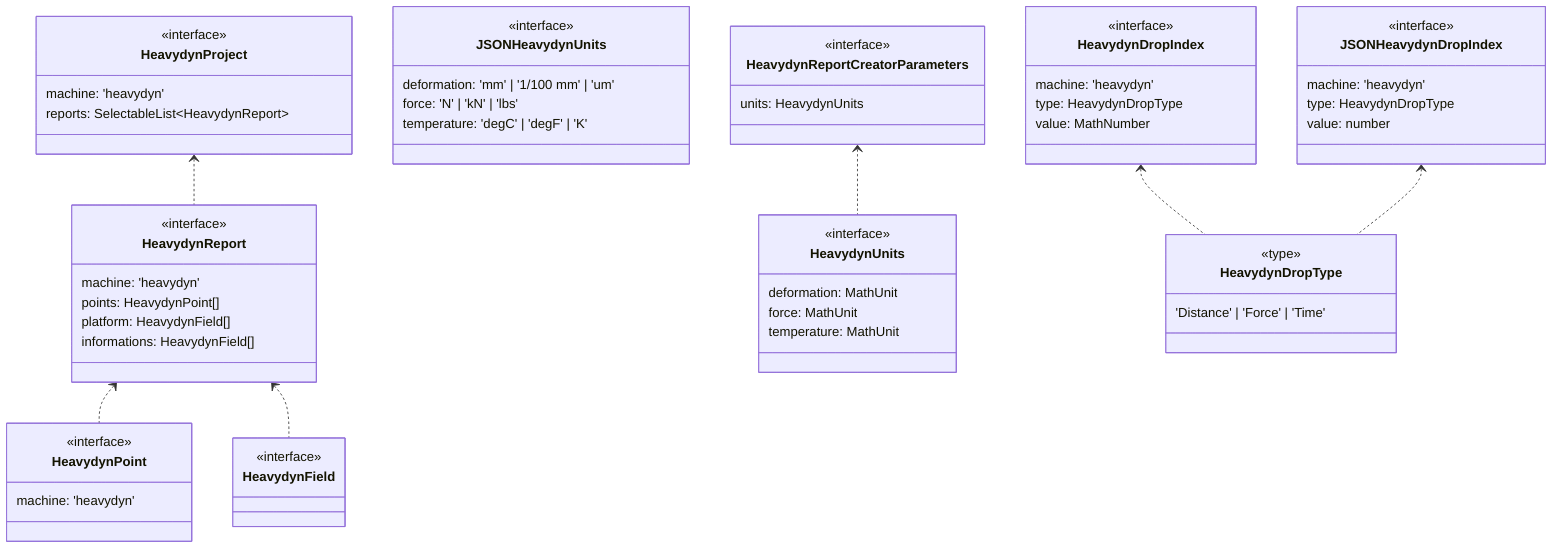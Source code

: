 classDiagram
class HeavydynField {
  <<interface>>

}



class HeavydynPoint {
  <<interface>>
  machine: 'heavydyn'
}



class HeavydynProject {
  <<interface>>
  machine: 'heavydyn'
  reports: SelectableList#60;HeavydynReport#62;
}
HeavydynProject <.. HeavydynReport


class HeavydynUnits {
  <<interface>>
  deformation: MathUnit
  force: MathUnit
  temperature: MathUnit
}



class JSONHeavydynUnits {
  <<interface>>
  deformation: 'mm' | '1/100 mm' | 'um'
  force: 'N' | 'kN' | 'lbs'
  temperature: 'degC' | 'degF' | 'K'
}



class HeavydynReport {
  <<interface>>
  machine: 'heavydyn'
  points: HeavydynPoint[]
  platform: HeavydynField[]
  informations: HeavydynField[]
}
HeavydynReport <.. HeavydynPoint
HeavydynReport <.. HeavydynField


class HeavydynReportCreatorParameters {
  <<interface>>
  units: HeavydynUnits
}
HeavydynReportCreatorParameters <.. HeavydynUnits


class HeavydynDropType {
  <<type>>
  'Distance' | 'Force' | 'Time'
}



class HeavydynDropIndex {
  <<interface>>
  machine: 'heavydyn'
  type: HeavydynDropType
  value: MathNumber
}
HeavydynDropIndex <.. HeavydynDropType


class JSONHeavydynDropIndex {
  <<interface>>
  machine: 'heavydyn'
  type: HeavydynDropType
  value: number
}
JSONHeavydynDropIndex <.. HeavydynDropType